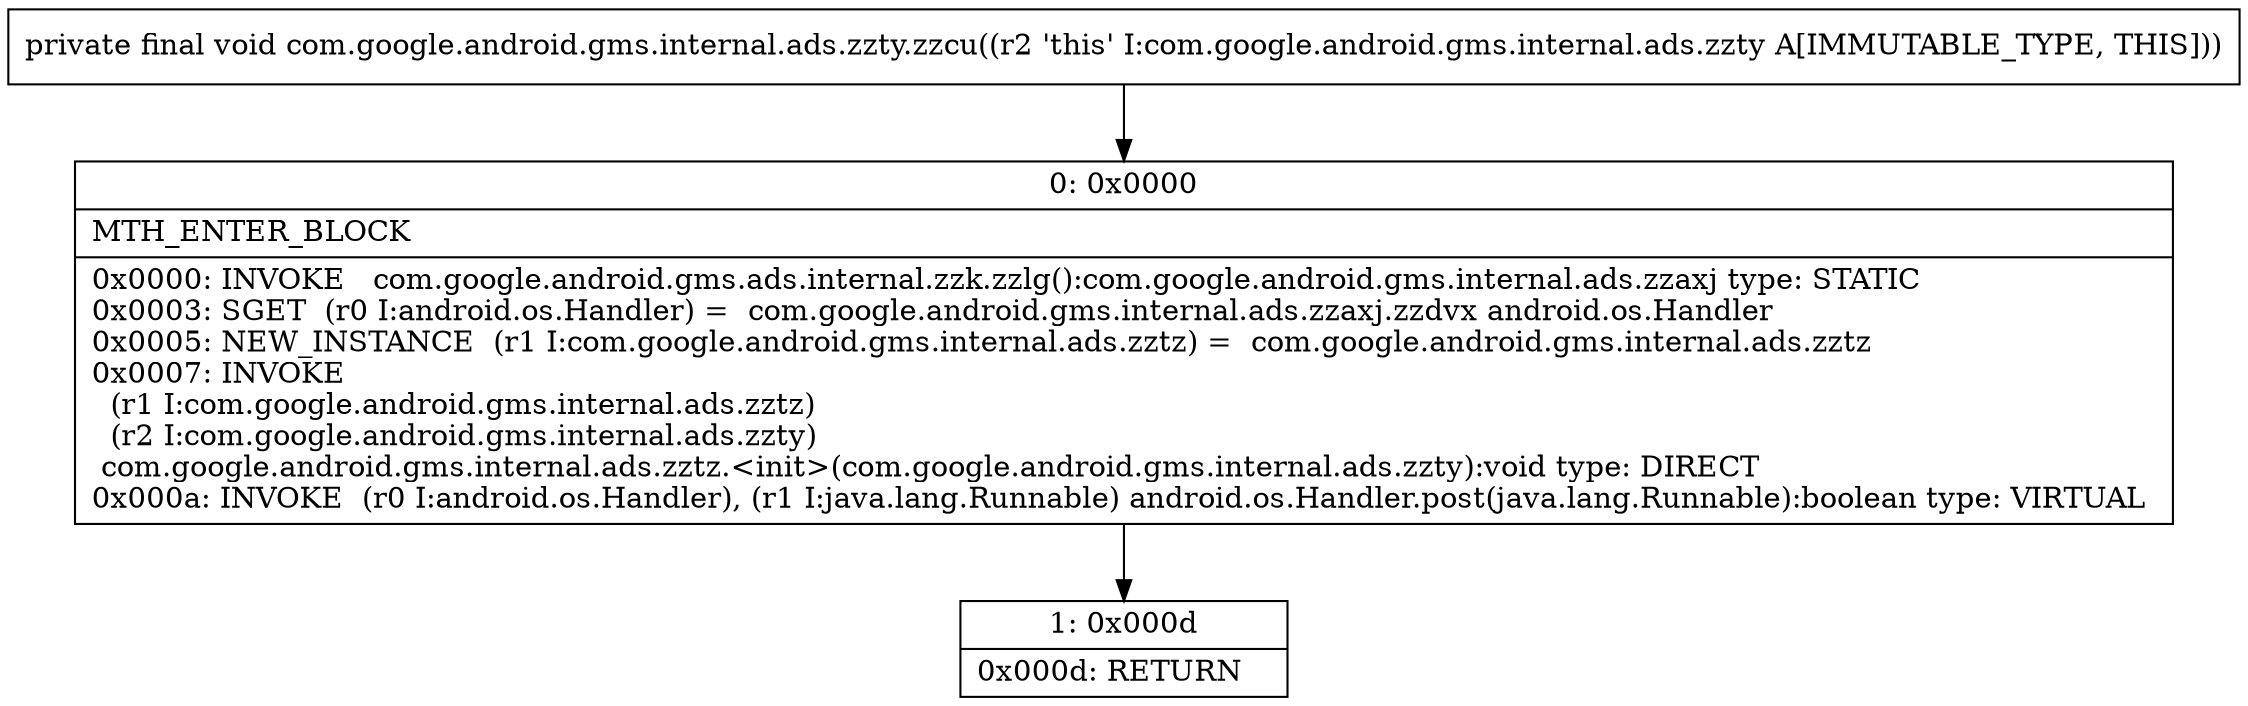 digraph "CFG forcom.google.android.gms.internal.ads.zzty.zzcu()V" {
Node_0 [shape=record,label="{0\:\ 0x0000|MTH_ENTER_BLOCK\l|0x0000: INVOKE   com.google.android.gms.ads.internal.zzk.zzlg():com.google.android.gms.internal.ads.zzaxj type: STATIC \l0x0003: SGET  (r0 I:android.os.Handler) =  com.google.android.gms.internal.ads.zzaxj.zzdvx android.os.Handler \l0x0005: NEW_INSTANCE  (r1 I:com.google.android.gms.internal.ads.zztz) =  com.google.android.gms.internal.ads.zztz \l0x0007: INVOKE  \l  (r1 I:com.google.android.gms.internal.ads.zztz)\l  (r2 I:com.google.android.gms.internal.ads.zzty)\l com.google.android.gms.internal.ads.zztz.\<init\>(com.google.android.gms.internal.ads.zzty):void type: DIRECT \l0x000a: INVOKE  (r0 I:android.os.Handler), (r1 I:java.lang.Runnable) android.os.Handler.post(java.lang.Runnable):boolean type: VIRTUAL \l}"];
Node_1 [shape=record,label="{1\:\ 0x000d|0x000d: RETURN   \l}"];
MethodNode[shape=record,label="{private final void com.google.android.gms.internal.ads.zzty.zzcu((r2 'this' I:com.google.android.gms.internal.ads.zzty A[IMMUTABLE_TYPE, THIS])) }"];
MethodNode -> Node_0;
Node_0 -> Node_1;
}

